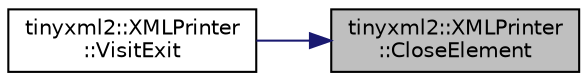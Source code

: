 digraph "tinyxml2::XMLPrinter::CloseElement"
{
 // LATEX_PDF_SIZE
  edge [fontname="Helvetica",fontsize="10",labelfontname="Helvetica",labelfontsize="10"];
  node [fontname="Helvetica",fontsize="10",shape=record];
  rankdir="RL";
  Node1 [label="tinyxml2::XMLPrinter\l::CloseElement",height=0.2,width=0.4,color="black", fillcolor="grey75", style="filled", fontcolor="black",tooltip="If streaming, close the Element."];
  Node1 -> Node2 [dir="back",color="midnightblue",fontsize="10",style="solid",fontname="Helvetica"];
  Node2 [label="tinyxml2::XMLPrinter\l::VisitExit",height=0.2,width=0.4,color="black", fillcolor="white", style="filled",URL="$classtinyxml2_1_1XMLPrinter.html#a2edd48405971a88951c71c9df86a2f50",tooltip="Visit an element."];
}

